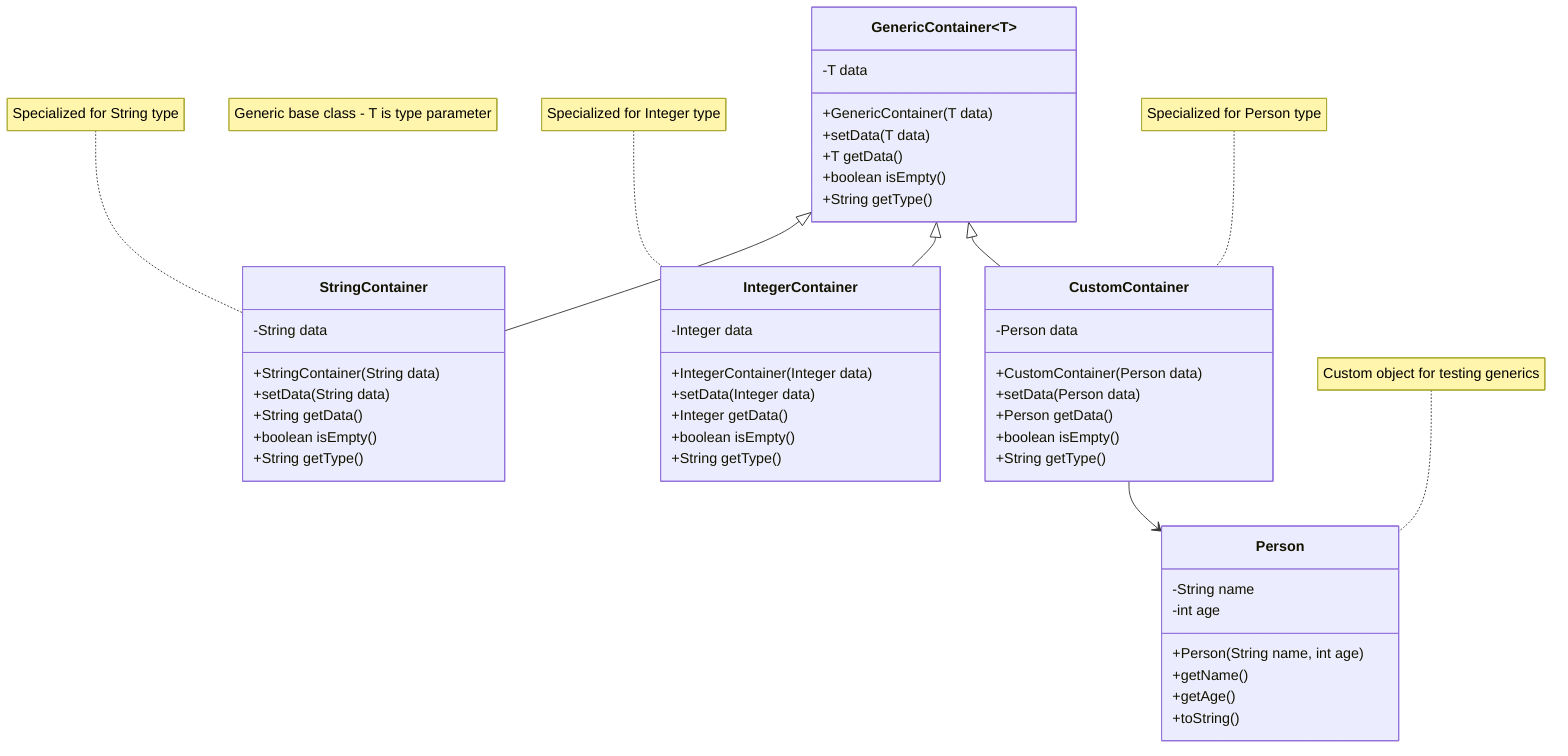 classDiagram
    class GenericContainer~T~ {
        -T data
        +GenericContainer(T data)
        +setData(T data)
        +T getData()
        +boolean isEmpty()
        +String getType()
    }
    
    class StringContainer {
        -String data
        +StringContainer(String data)
        +setData(String data)
        +String getData()
        +boolean isEmpty()
        +String getType()
    }
    
    class IntegerContainer {
        -Integer data
        +IntegerContainer(Integer data)
        +setData(Integer data)
        +Integer getData()
        +boolean isEmpty()
        +String getType()
    }
    
    class CustomContainer {
        -Person data
        +CustomContainer(Person data)
        +setData(Person data)
        +Person getData()
        +boolean isEmpty()
        +String getType()
    }
    
    class Person {
        -String name
        -int age
        +Person(String name, int age)
        +getName()
        +getAge()
        +toString()
    }
    
    GenericContainer~T~ <|-- StringContainer
    GenericContainer~T~ <|-- IntegerContainer
    GenericContainer~T~ <|-- CustomContainer
    CustomContainer --> Person
    
    note for GenericContainer~T~ "Generic base class - T is type parameter"
    note for StringContainer "Specialized for String type"
    note for IntegerContainer "Specialized for Integer type"
    note for CustomContainer "Specialized for Person type"
    note for Person "Custom object for testing generics"